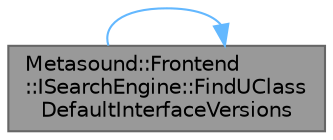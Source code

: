 digraph "Metasound::Frontend::ISearchEngine::FindUClassDefaultInterfaceVersions"
{
 // INTERACTIVE_SVG=YES
 // LATEX_PDF_SIZE
  bgcolor="transparent";
  edge [fontname=Helvetica,fontsize=10,labelfontname=Helvetica,labelfontsize=10];
  node [fontname=Helvetica,fontsize=10,shape=box,height=0.2,width=0.4];
  rankdir="LR";
  Node1 [id="Node000001",label="Metasound::Frontend\l::ISearchEngine::FindUClass\lDefaultInterfaceVersions",height=0.2,width=0.4,color="gray40", fillcolor="grey60", style="filled", fontcolor="black",tooltip="Returns all interfaces that are to be added to a given document when it is initialized on an object w..."];
  Node1 -> Node1 [id="edge1_Node000001_Node000001",color="steelblue1",style="solid",tooltip=" "];
}
